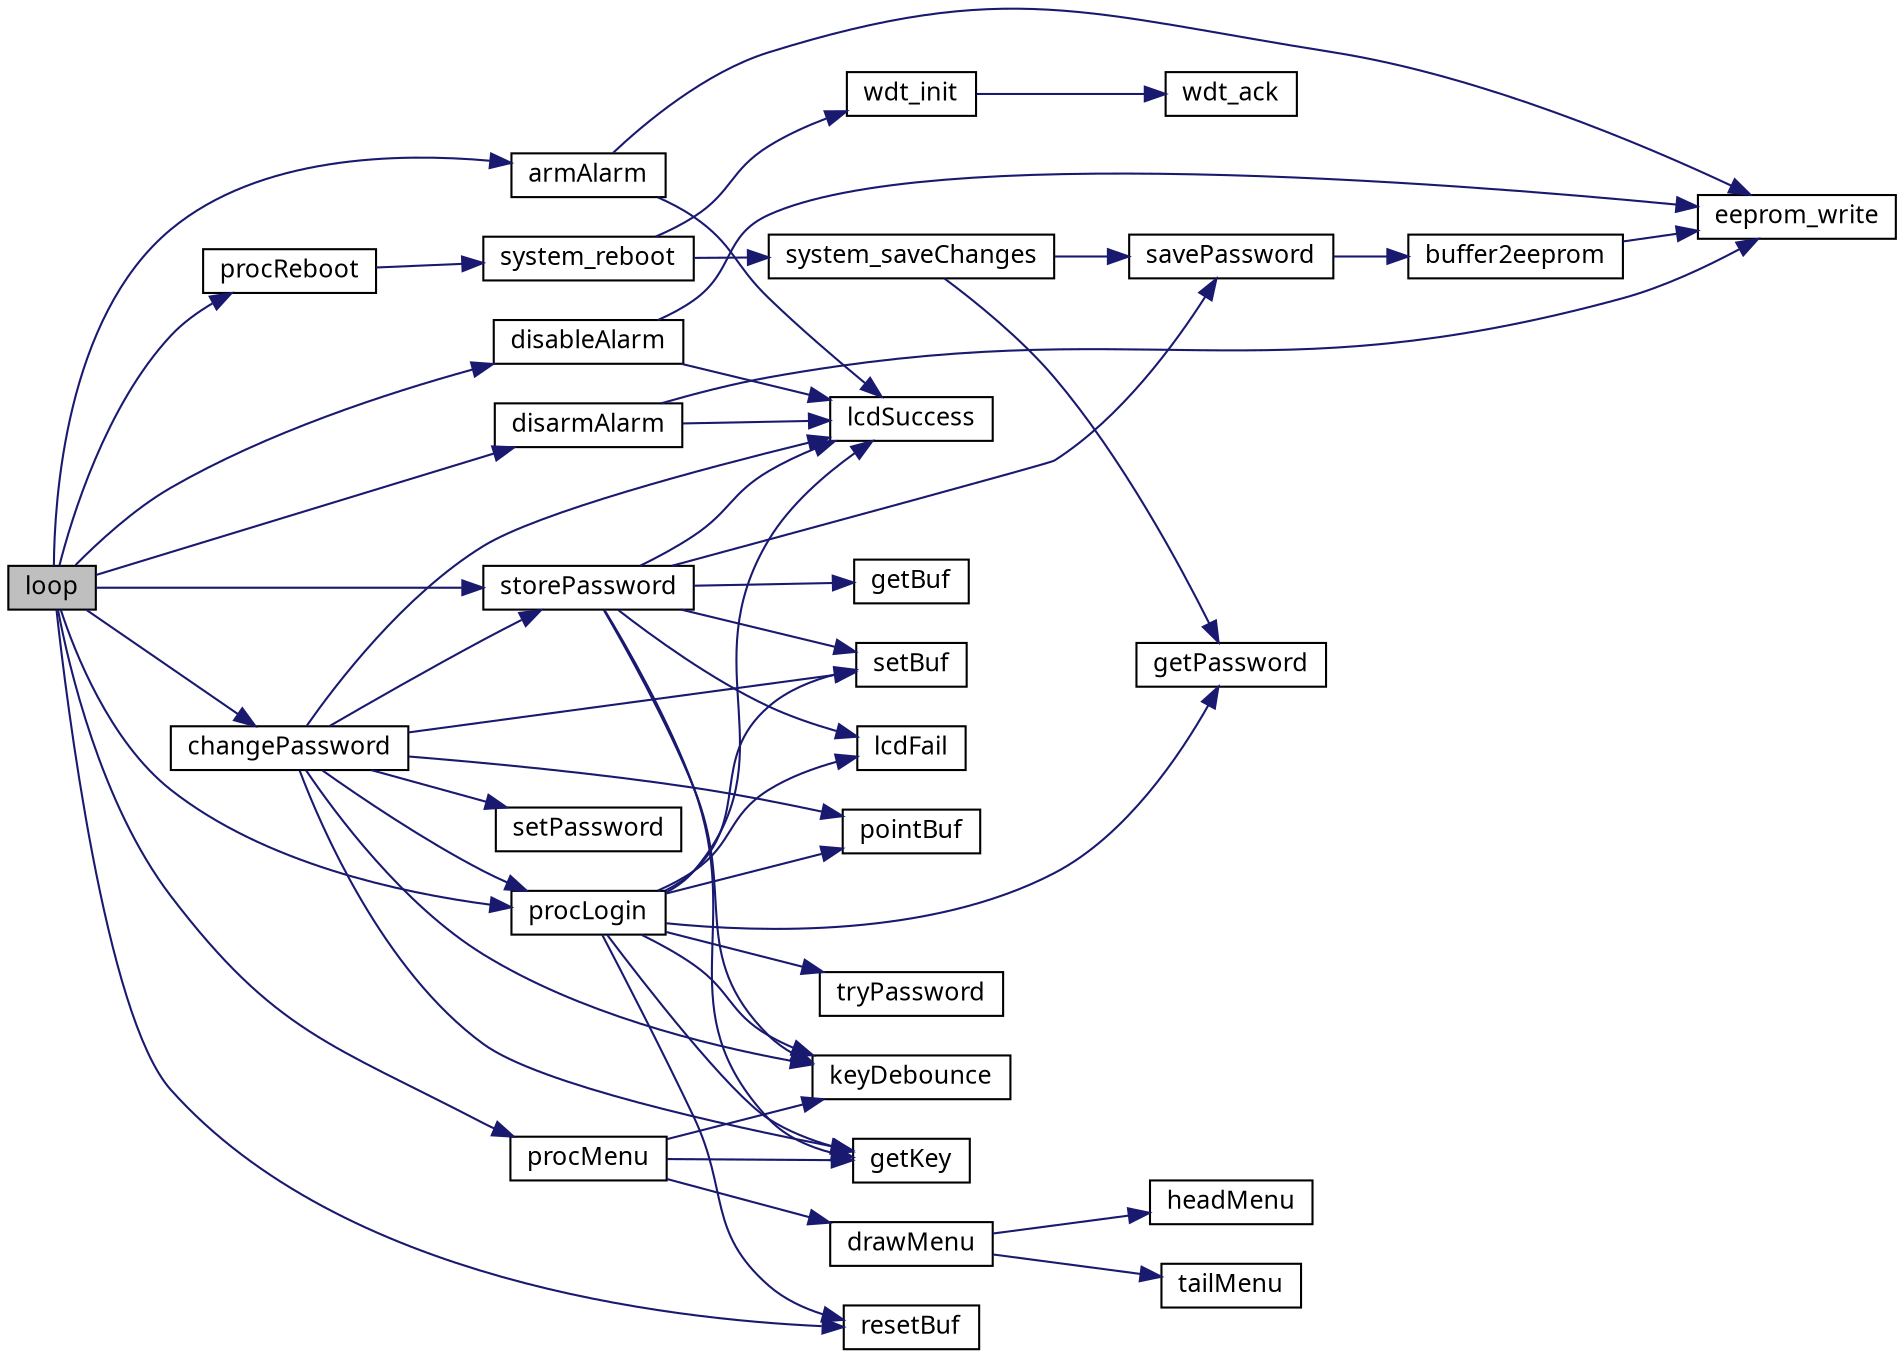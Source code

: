 digraph "loop"
{
  bgcolor="transparent";
  edge [fontname="Unifont",fontsize="12",labelfontname="Unifont",labelfontsize="12"];
  node [fontname="Unifont",fontsize="12",shape=record];
  rankdir=LR;
  Node1 [label="loop",height=0.2,width=0.4,color="black", fillcolor="grey75", style="filled", fontcolor="black",tooltip=" "];
  Node1 -> Node2 [color="midnightblue",fontsize="12",style="solid",fontname="Unifont"];
  Node2 [label="armAlarm",height=0.2,width=0.4,color="black",tooltip=" "];
  Node2 -> Node3 [color="midnightblue",fontsize="12",style="solid",fontname="Unifont"];
  Node3 [label="eeprom_write",height=0.2,width=0.4,color="black",tooltip=" "];
  Node2 -> Node4 [color="midnightblue",fontsize="12",style="solid",fontname="Unifont"];
  Node4 [label="lcdSuccess",height=0.2,width=0.4,color="black",tooltip=" "];
  Node1 -> Node5 [color="midnightblue",fontsize="12",style="solid",fontname="Unifont"];
  Node5 [label="changePassword",height=0.2,width=0.4,color="black",tooltip=" "];
  Node5 -> Node6 [color="midnightblue",fontsize="12",style="solid",fontname="Unifont"];
  Node6 [label="getKey",height=0.2,width=0.4,color="black",tooltip=" "];
  Node5 -> Node7 [color="midnightblue",fontsize="12",style="solid",fontname="Unifont"];
  Node7 [label="keyDebounce",height=0.2,width=0.4,color="black",tooltip=" "];
  Node5 -> Node4 [color="midnightblue",fontsize="12",style="solid",fontname="Unifont"];
  Node5 -> Node8 [color="midnightblue",fontsize="12",style="solid",fontname="Unifont"];
  Node8 [label="pointBuf",height=0.2,width=0.4,color="black",tooltip=" "];
  Node5 -> Node9 [color="midnightblue",fontsize="12",style="solid",fontname="Unifont"];
  Node9 [label="procLogin",height=0.2,width=0.4,color="black",tooltip=" "];
  Node9 -> Node6 [color="midnightblue",fontsize="12",style="solid",fontname="Unifont"];
  Node9 -> Node10 [color="midnightblue",fontsize="12",style="solid",fontname="Unifont"];
  Node10 [label="getPassword",height=0.2,width=0.4,color="black",tooltip=" "];
  Node9 -> Node7 [color="midnightblue",fontsize="12",style="solid",fontname="Unifont"];
  Node9 -> Node11 [color="midnightblue",fontsize="12",style="solid",fontname="Unifont"];
  Node11 [label="lcdFail",height=0.2,width=0.4,color="black",tooltip=" "];
  Node9 -> Node4 [color="midnightblue",fontsize="12",style="solid",fontname="Unifont"];
  Node9 -> Node8 [color="midnightblue",fontsize="12",style="solid",fontname="Unifont"];
  Node9 -> Node12 [color="midnightblue",fontsize="12",style="solid",fontname="Unifont"];
  Node12 [label="resetBuf",height=0.2,width=0.4,color="black",tooltip=" "];
  Node9 -> Node13 [color="midnightblue",fontsize="12",style="solid",fontname="Unifont"];
  Node13 [label="setBuf",height=0.2,width=0.4,color="black",tooltip=" "];
  Node9 -> Node14 [color="midnightblue",fontsize="12",style="solid",fontname="Unifont"];
  Node14 [label="tryPassword",height=0.2,width=0.4,color="black",tooltip=" "];
  Node5 -> Node13 [color="midnightblue",fontsize="12",style="solid",fontname="Unifont"];
  Node5 -> Node15 [color="midnightblue",fontsize="12",style="solid",fontname="Unifont"];
  Node15 [label="setPassword",height=0.2,width=0.4,color="black",tooltip=" "];
  Node5 -> Node16 [color="midnightblue",fontsize="12",style="solid",fontname="Unifont"];
  Node16 [label="storePassword",height=0.2,width=0.4,color="black",tooltip=" "];
  Node16 -> Node17 [color="midnightblue",fontsize="12",style="solid",fontname="Unifont"];
  Node17 [label="getBuf",height=0.2,width=0.4,color="black",tooltip=" "];
  Node16 -> Node6 [color="midnightblue",fontsize="12",style="solid",fontname="Unifont"];
  Node16 -> Node7 [color="midnightblue",fontsize="12",style="solid",fontname="Unifont"];
  Node16 -> Node11 [color="midnightblue",fontsize="12",style="solid",fontname="Unifont"];
  Node16 -> Node4 [color="midnightblue",fontsize="12",style="solid",fontname="Unifont"];
  Node16 -> Node18 [color="midnightblue",fontsize="12",style="solid",fontname="Unifont"];
  Node18 [label="savePassword",height=0.2,width=0.4,color="black",tooltip=" "];
  Node18 -> Node19 [color="midnightblue",fontsize="12",style="solid",fontname="Unifont"];
  Node19 [label="buffer2eeprom",height=0.2,width=0.4,color="black",tooltip=" "];
  Node19 -> Node3 [color="midnightblue",fontsize="12",style="solid",fontname="Unifont"];
  Node16 -> Node13 [color="midnightblue",fontsize="12",style="solid",fontname="Unifont"];
  Node1 -> Node20 [color="midnightblue",fontsize="12",style="solid",fontname="Unifont"];
  Node20 [label="disableAlarm",height=0.2,width=0.4,color="black",tooltip=" "];
  Node20 -> Node3 [color="midnightblue",fontsize="12",style="solid",fontname="Unifont"];
  Node20 -> Node4 [color="midnightblue",fontsize="12",style="solid",fontname="Unifont"];
  Node1 -> Node21 [color="midnightblue",fontsize="12",style="solid",fontname="Unifont"];
  Node21 [label="disarmAlarm",height=0.2,width=0.4,color="black",tooltip=" "];
  Node21 -> Node3 [color="midnightblue",fontsize="12",style="solid",fontname="Unifont"];
  Node21 -> Node4 [color="midnightblue",fontsize="12",style="solid",fontname="Unifont"];
  Node1 -> Node9 [color="midnightblue",fontsize="12",style="solid",fontname="Unifont"];
  Node1 -> Node22 [color="midnightblue",fontsize="12",style="solid",fontname="Unifont"];
  Node22 [label="procMenu",height=0.2,width=0.4,color="black",tooltip=" "];
  Node22 -> Node23 [color="midnightblue",fontsize="12",style="solid",fontname="Unifont"];
  Node23 [label="drawMenu",height=0.2,width=0.4,color="black",tooltip=" "];
  Node23 -> Node24 [color="midnightblue",fontsize="12",style="solid",fontname="Unifont"];
  Node24 [label="headMenu",height=0.2,width=0.4,color="black",tooltip=" "];
  Node23 -> Node25 [color="midnightblue",fontsize="12",style="solid",fontname="Unifont"];
  Node25 [label="tailMenu",height=0.2,width=0.4,color="black",tooltip=" "];
  Node22 -> Node6 [color="midnightblue",fontsize="12",style="solid",fontname="Unifont"];
  Node22 -> Node7 [color="midnightblue",fontsize="12",style="solid",fontname="Unifont"];
  Node1 -> Node26 [color="midnightblue",fontsize="12",style="solid",fontname="Unifont"];
  Node26 [label="procReboot",height=0.2,width=0.4,color="black",tooltip=" "];
  Node26 -> Node27 [color="midnightblue",fontsize="12",style="solid",fontname="Unifont"];
  Node27 [label="system_reboot",height=0.2,width=0.4,color="black",tooltip=" "];
  Node27 -> Node28 [color="midnightblue",fontsize="12",style="solid",fontname="Unifont"];
  Node28 [label="system_saveChanges",height=0.2,width=0.4,color="black",tooltip=" "];
  Node28 -> Node10 [color="midnightblue",fontsize="12",style="solid",fontname="Unifont"];
  Node28 -> Node18 [color="midnightblue",fontsize="12",style="solid",fontname="Unifont"];
  Node27 -> Node29 [color="midnightblue",fontsize="12",style="solid",fontname="Unifont"];
  Node29 [label="wdt_init",height=0.2,width=0.4,color="black",tooltip=" "];
  Node29 -> Node30 [color="midnightblue",fontsize="12",style="solid",fontname="Unifont"];
  Node30 [label="wdt_ack",height=0.2,width=0.4,color="black",tooltip=" "];
  Node1 -> Node12 [color="midnightblue",fontsize="12",style="solid",fontname="Unifont"];
  Node1 -> Node16 [color="midnightblue",fontsize="12",style="solid",fontname="Unifont"];
}
